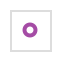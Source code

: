 {
  "$schema": "https://vega.github.io/schema/vega/v5.json",
  "background": "white",
  "padding": 5,
  "width": 20,
  "height": 20,
  "style": "cell",
  "data": [{"name": "source_0", "values": [{"a": 2}]}],
  "marks": [
    {
      "name": "marks",
      "type": "symbol",
      "style": ["point"],
      "from": {"data": "source_0"},
      "encode": {
        "update": {
          "opacity": {"value": 0.7},
          "fill": {"value": "transparent"},
          "stroke": {"value": "purple"},
          "ariaRoleDescription": {"value": "point"},
          "x": {"signal": "width", "mult": 0.5},
          "y": {"signal": "height", "mult": 0.5}
        }
      }
    }
  ]
}
